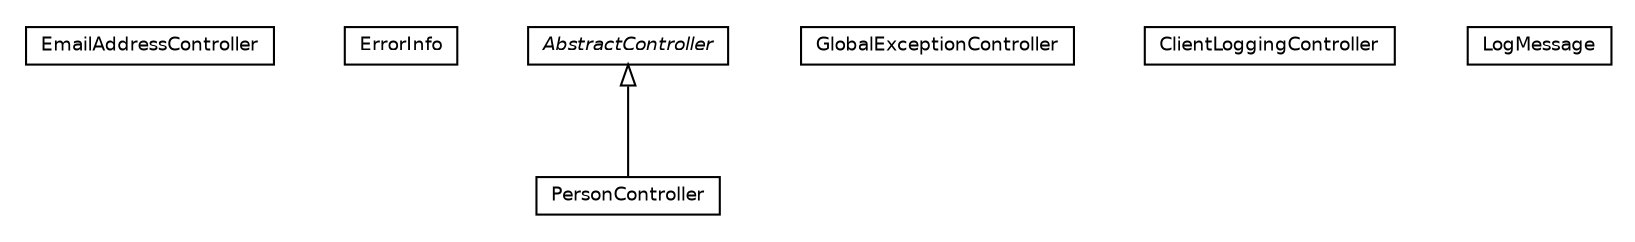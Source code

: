 #!/usr/local/bin/dot
#
# Class diagram 
# Generated by UMLGraph version R5_6 (http://www.umlgraph.org/)
#

digraph G {
	edge [fontname="Helvetica",fontsize=10,labelfontname="Helvetica",labelfontsize=10];
	node [fontname="Helvetica",fontsize=10,shape=plaintext];
	nodesep=0.25;
	ranksep=0.5;
	// net.ljcomputing.people.web.controller.EmailAddressController
	c13 [label=<<table title="net.ljcomputing.people.web.controller.EmailAddressController" border="0" cellborder="1" cellspacing="0" cellpadding="2" port="p" href="./EmailAddressController.html">
		<tr><td><table border="0" cellspacing="0" cellpadding="1">
<tr><td align="center" balign="center"> EmailAddressController </td></tr>
		</table></td></tr>
		</table>>, URL="./EmailAddressController.html", fontname="Helvetica", fontcolor="black", fontsize=9.0];
	// net.ljcomputing.people.web.controller.ErrorInfo
	c14 [label=<<table title="net.ljcomputing.people.web.controller.ErrorInfo" border="0" cellborder="1" cellspacing="0" cellpadding="2" port="p" href="./ErrorInfo.html">
		<tr><td><table border="0" cellspacing="0" cellpadding="1">
<tr><td align="center" balign="center"> ErrorInfo </td></tr>
		</table></td></tr>
		</table>>, URL="./ErrorInfo.html", fontname="Helvetica", fontcolor="black", fontsize=9.0];
	// net.ljcomputing.people.web.controller.PersonController
	c15 [label=<<table title="net.ljcomputing.people.web.controller.PersonController" border="0" cellborder="1" cellspacing="0" cellpadding="2" port="p" href="./PersonController.html">
		<tr><td><table border="0" cellspacing="0" cellpadding="1">
<tr><td align="center" balign="center"> PersonController </td></tr>
		</table></td></tr>
		</table>>, URL="./PersonController.html", fontname="Helvetica", fontcolor="black", fontsize=9.0];
	// net.ljcomputing.people.web.controller.GlobalExceptionController
	c16 [label=<<table title="net.ljcomputing.people.web.controller.GlobalExceptionController" border="0" cellborder="1" cellspacing="0" cellpadding="2" port="p" href="./GlobalExceptionController.html">
		<tr><td><table border="0" cellspacing="0" cellpadding="1">
<tr><td align="center" balign="center"> GlobalExceptionController </td></tr>
		</table></td></tr>
		</table>>, URL="./GlobalExceptionController.html", fontname="Helvetica", fontcolor="black", fontsize=9.0];
	// net.ljcomputing.people.web.controller.ClientLoggingController
	c17 [label=<<table title="net.ljcomputing.people.web.controller.ClientLoggingController" border="0" cellborder="1" cellspacing="0" cellpadding="2" port="p" href="./ClientLoggingController.html">
		<tr><td><table border="0" cellspacing="0" cellpadding="1">
<tr><td align="center" balign="center"> ClientLoggingController </td></tr>
		</table></td></tr>
		</table>>, URL="./ClientLoggingController.html", fontname="Helvetica", fontcolor="black", fontsize=9.0];
	// net.ljcomputing.people.web.controller.AbstractController
	c18 [label=<<table title="net.ljcomputing.people.web.controller.AbstractController" border="0" cellborder="1" cellspacing="0" cellpadding="2" port="p" href="./AbstractController.html">
		<tr><td><table border="0" cellspacing="0" cellpadding="1">
<tr><td align="center" balign="center"><font face="Helvetica-Oblique"> AbstractController </font></td></tr>
		</table></td></tr>
		</table>>, URL="./AbstractController.html", fontname="Helvetica", fontcolor="black", fontsize=9.0];
	// net.ljcomputing.people.web.controller.LogMessage
	c19 [label=<<table title="net.ljcomputing.people.web.controller.LogMessage" border="0" cellborder="1" cellspacing="0" cellpadding="2" port="p" href="./LogMessage.html">
		<tr><td><table border="0" cellspacing="0" cellpadding="1">
<tr><td align="center" balign="center"> LogMessage </td></tr>
		</table></td></tr>
		</table>>, URL="./LogMessage.html", fontname="Helvetica", fontcolor="black", fontsize=9.0];
	//net.ljcomputing.people.web.controller.PersonController extends net.ljcomputing.people.web.controller.AbstractController
	c18:p -> c15:p [dir=back,arrowtail=empty];
}

